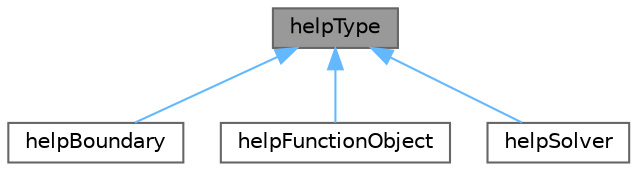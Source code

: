 digraph "helpType"
{
 // LATEX_PDF_SIZE
  bgcolor="transparent";
  edge [fontname=Helvetica,fontsize=10,labelfontname=Helvetica,labelfontsize=10];
  node [fontname=Helvetica,fontsize=10,shape=box,height=0.2,width=0.4];
  Node1 [id="Node000001",label="helpType",height=0.2,width=0.4,color="gray40", fillcolor="grey60", style="filled", fontcolor="black",tooltip="Base class for foam help classes."];
  Node1 -> Node2 [id="edge1_Node000001_Node000002",dir="back",color="steelblue1",style="solid",tooltip=" "];
  Node2 [id="Node000002",label="helpBoundary",height=0.2,width=0.4,color="gray40", fillcolor="white", style="filled",URL="$classFoam_1_1helpTypes_1_1helpBoundary.html",tooltip=" "];
  Node1 -> Node3 [id="edge2_Node000001_Node000003",dir="back",color="steelblue1",style="solid",tooltip=" "];
  Node3 [id="Node000003",label="helpFunctionObject",height=0.2,width=0.4,color="gray40", fillcolor="white", style="filled",URL="$classFoam_1_1helpTypes_1_1helpFunctionObject.html",tooltip=" "];
  Node1 -> Node4 [id="edge3_Node000001_Node000004",dir="back",color="steelblue1",style="solid",tooltip=" "];
  Node4 [id="Node000004",label="helpSolver",height=0.2,width=0.4,color="gray40", fillcolor="white", style="filled",URL="$classFoam_1_1helpTypes_1_1helpSolver.html",tooltip=" "];
}
